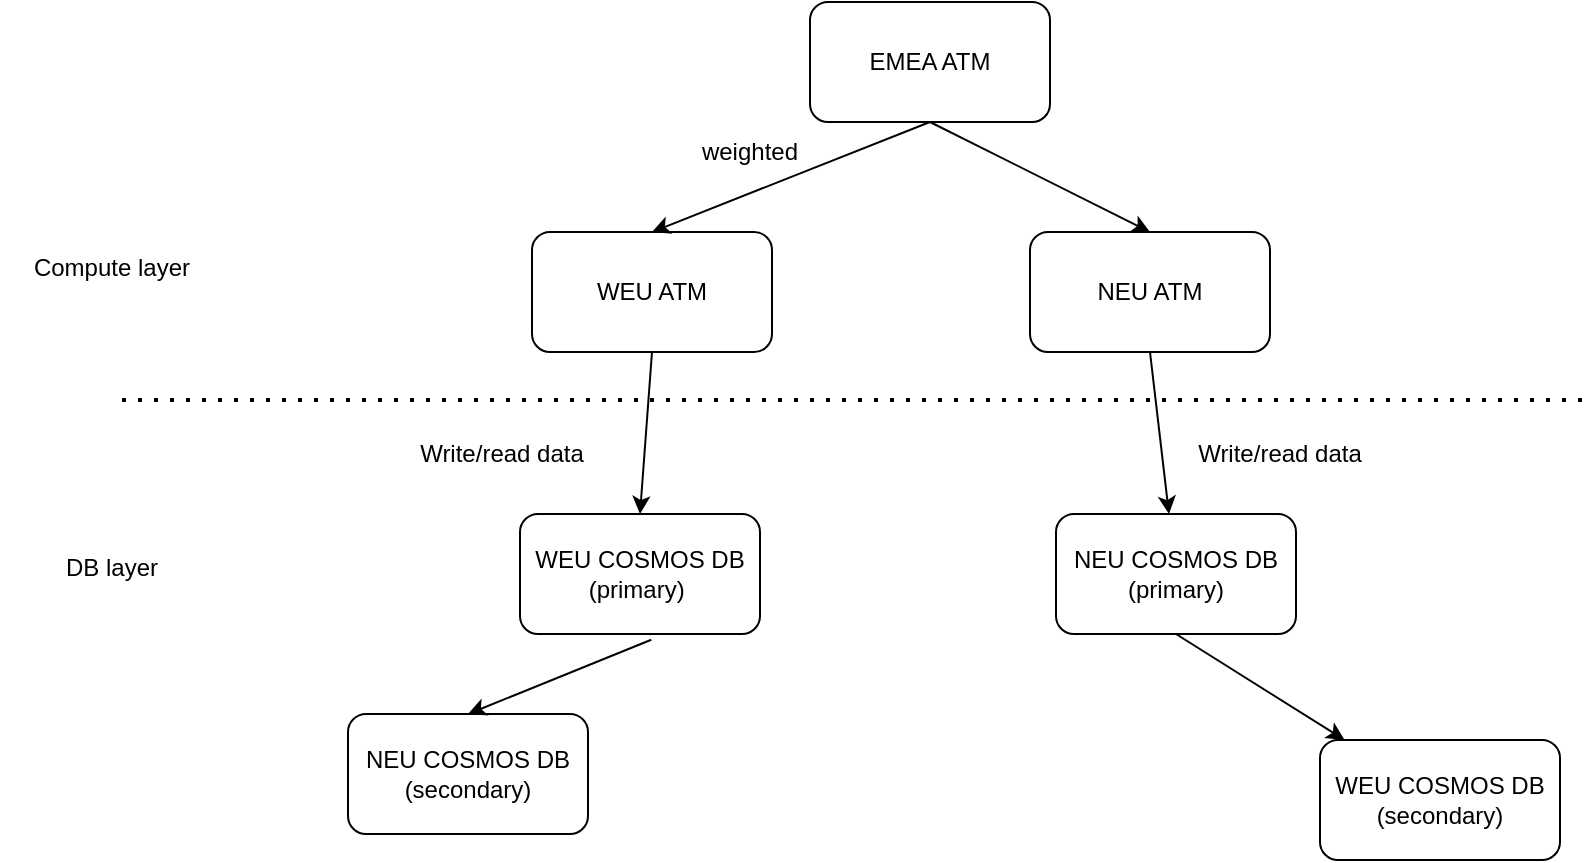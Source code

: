 <mxfile version="24.6.5" type="github">
  <diagram name="第 1 页" id="IT7-DOXWJBU2144ofnUY">
    <mxGraphModel dx="1728" dy="900" grid="0" gridSize="10" guides="1" tooltips="1" connect="1" arrows="1" fold="1" page="1" pageScale="1" pageWidth="1100" pageHeight="850" math="0" shadow="0">
      <root>
        <mxCell id="0" />
        <mxCell id="1" parent="0" />
        <mxCell id="XPjkK8uPk6vnGhas0XSR-1" value="WEU ATM" style="rounded=1;whiteSpace=wrap;html=1;" vertex="1" parent="1">
          <mxGeometry x="274" y="245" width="120" height="60" as="geometry" />
        </mxCell>
        <mxCell id="XPjkK8uPk6vnGhas0XSR-2" value="NEU ATM" style="rounded=1;whiteSpace=wrap;html=1;" vertex="1" parent="1">
          <mxGeometry x="523" y="245" width="120" height="60" as="geometry" />
        </mxCell>
        <mxCell id="XPjkK8uPk6vnGhas0XSR-4" value="" style="endArrow=none;dashed=1;html=1;dashPattern=1 3;strokeWidth=2;rounded=0;" edge="1" parent="1">
          <mxGeometry width="50" height="50" relative="1" as="geometry">
            <mxPoint x="69" y="329" as="sourcePoint" />
            <mxPoint x="803" y="329" as="targetPoint" />
          </mxGeometry>
        </mxCell>
        <mxCell id="XPjkK8uPk6vnGhas0XSR-5" value="Compute layer" style="text;html=1;align=center;verticalAlign=middle;whiteSpace=wrap;rounded=0;" vertex="1" parent="1">
          <mxGeometry x="8" y="248" width="112" height="30" as="geometry" />
        </mxCell>
        <mxCell id="XPjkK8uPk6vnGhas0XSR-6" value="EMEA ATM" style="rounded=1;whiteSpace=wrap;html=1;" vertex="1" parent="1">
          <mxGeometry x="413" y="130" width="120" height="60" as="geometry" />
        </mxCell>
        <mxCell id="XPjkK8uPk6vnGhas0XSR-7" value="" style="endArrow=classic;html=1;rounded=0;entryX=0.5;entryY=0;entryDx=0;entryDy=0;exitX=0.5;exitY=1;exitDx=0;exitDy=0;" edge="1" parent="1" source="XPjkK8uPk6vnGhas0XSR-6" target="XPjkK8uPk6vnGhas0XSR-1">
          <mxGeometry width="50" height="50" relative="1" as="geometry">
            <mxPoint x="320" y="233" as="sourcePoint" />
            <mxPoint x="370" y="183" as="targetPoint" />
          </mxGeometry>
        </mxCell>
        <mxCell id="XPjkK8uPk6vnGhas0XSR-8" value="" style="endArrow=classic;html=1;rounded=0;exitX=0.5;exitY=1;exitDx=0;exitDy=0;entryX=0.5;entryY=0;entryDx=0;entryDy=0;" edge="1" parent="1" source="XPjkK8uPk6vnGhas0XSR-6" target="XPjkK8uPk6vnGhas0XSR-2">
          <mxGeometry width="50" height="50" relative="1" as="geometry">
            <mxPoint x="608" y="214" as="sourcePoint" />
            <mxPoint x="658" y="164" as="targetPoint" />
          </mxGeometry>
        </mxCell>
        <mxCell id="XPjkK8uPk6vnGhas0XSR-9" value="weighted" style="text;html=1;align=center;verticalAlign=middle;whiteSpace=wrap;rounded=0;" vertex="1" parent="1">
          <mxGeometry x="353" y="190" width="60" height="30" as="geometry" />
        </mxCell>
        <mxCell id="XPjkK8uPk6vnGhas0XSR-10" value="DB layer" style="text;html=1;align=center;verticalAlign=middle;whiteSpace=wrap;rounded=0;" vertex="1" parent="1">
          <mxGeometry x="8" y="398" width="112" height="30" as="geometry" />
        </mxCell>
        <mxCell id="XPjkK8uPk6vnGhas0XSR-11" value="WEU COSMOS DB (primary)&amp;nbsp;" style="rounded=1;whiteSpace=wrap;html=1;" vertex="1" parent="1">
          <mxGeometry x="268" y="386" width="120" height="60" as="geometry" />
        </mxCell>
        <mxCell id="XPjkK8uPk6vnGhas0XSR-12" value="NEU COSMOS DB (primary)" style="rounded=1;whiteSpace=wrap;html=1;" vertex="1" parent="1">
          <mxGeometry x="536" y="386" width="120" height="60" as="geometry" />
        </mxCell>
        <mxCell id="XPjkK8uPk6vnGhas0XSR-13" value="NEU COSMOS DB (secondary)" style="rounded=1;whiteSpace=wrap;html=1;" vertex="1" parent="1">
          <mxGeometry x="182" y="486" width="120" height="60" as="geometry" />
        </mxCell>
        <mxCell id="XPjkK8uPk6vnGhas0XSR-14" value="" style="endArrow=classic;html=1;rounded=0;exitX=0.547;exitY=1.048;exitDx=0;exitDy=0;exitPerimeter=0;entryX=0.5;entryY=0;entryDx=0;entryDy=0;" edge="1" parent="1" source="XPjkK8uPk6vnGhas0XSR-11" target="XPjkK8uPk6vnGhas0XSR-13">
          <mxGeometry width="50" height="50" relative="1" as="geometry">
            <mxPoint x="171" y="474" as="sourcePoint" />
            <mxPoint x="221" y="424" as="targetPoint" />
          </mxGeometry>
        </mxCell>
        <mxCell id="XPjkK8uPk6vnGhas0XSR-15" value="WEU COSMOS DB (secondary)" style="rounded=1;whiteSpace=wrap;html=1;" vertex="1" parent="1">
          <mxGeometry x="668" y="499" width="120" height="60" as="geometry" />
        </mxCell>
        <mxCell id="XPjkK8uPk6vnGhas0XSR-16" value="" style="endArrow=classic;html=1;rounded=0;exitX=0.5;exitY=1;exitDx=0;exitDy=0;" edge="1" parent="1" source="XPjkK8uPk6vnGhas0XSR-12" target="XPjkK8uPk6vnGhas0XSR-15">
          <mxGeometry width="50" height="50" relative="1" as="geometry">
            <mxPoint x="729" y="449" as="sourcePoint" />
            <mxPoint x="779" y="399" as="targetPoint" />
          </mxGeometry>
        </mxCell>
        <mxCell id="XPjkK8uPk6vnGhas0XSR-17" value="" style="endArrow=classic;html=1;rounded=0;exitX=0.5;exitY=1;exitDx=0;exitDy=0;entryX=0.5;entryY=0;entryDx=0;entryDy=0;" edge="1" parent="1" source="XPjkK8uPk6vnGhas0XSR-1" target="XPjkK8uPk6vnGhas0XSR-11">
          <mxGeometry width="50" height="50" relative="1" as="geometry">
            <mxPoint x="506" y="541" as="sourcePoint" />
            <mxPoint x="556" y="491" as="targetPoint" />
          </mxGeometry>
        </mxCell>
        <mxCell id="XPjkK8uPk6vnGhas0XSR-18" value="" style="endArrow=classic;html=1;rounded=0;exitX=0.5;exitY=1;exitDx=0;exitDy=0;" edge="1" parent="1" source="XPjkK8uPk6vnGhas0XSR-2" target="XPjkK8uPk6vnGhas0XSR-12">
          <mxGeometry width="50" height="50" relative="1" as="geometry">
            <mxPoint x="344" y="315" as="sourcePoint" />
            <mxPoint x="338" y="396" as="targetPoint" />
          </mxGeometry>
        </mxCell>
        <mxCell id="XPjkK8uPk6vnGhas0XSR-19" value="Write/read data" style="text;html=1;align=center;verticalAlign=middle;whiteSpace=wrap;rounded=0;" vertex="1" parent="1">
          <mxGeometry x="200" y="341" width="118" height="30" as="geometry" />
        </mxCell>
        <mxCell id="XPjkK8uPk6vnGhas0XSR-20" value="Write/read data" style="text;html=1;align=center;verticalAlign=middle;whiteSpace=wrap;rounded=0;" vertex="1" parent="1">
          <mxGeometry x="589" y="341" width="118" height="30" as="geometry" />
        </mxCell>
      </root>
    </mxGraphModel>
  </diagram>
</mxfile>
